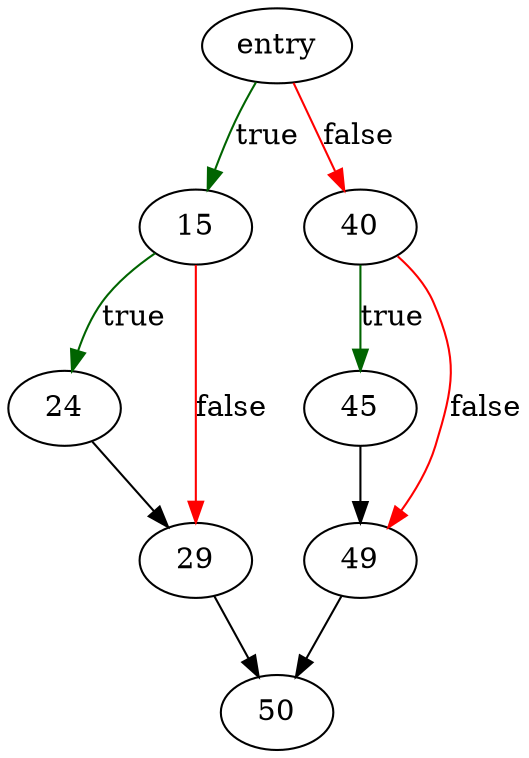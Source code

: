 digraph "sqlite3VdbeTransferError" {
	// Node definitions.
	1 [label=entry];
	15;
	24;
	29;
	40;
	45;
	49;
	50;

	// Edge definitions.
	1 -> 15 [
		color=darkgreen
		label=true
	];
	1 -> 40 [
		color=red
		label=false
	];
	15 -> 24 [
		color=darkgreen
		label=true
	];
	15 -> 29 [
		color=red
		label=false
	];
	24 -> 29;
	29 -> 50;
	40 -> 45 [
		color=darkgreen
		label=true
	];
	40 -> 49 [
		color=red
		label=false
	];
	45 -> 49;
	49 -> 50;
}